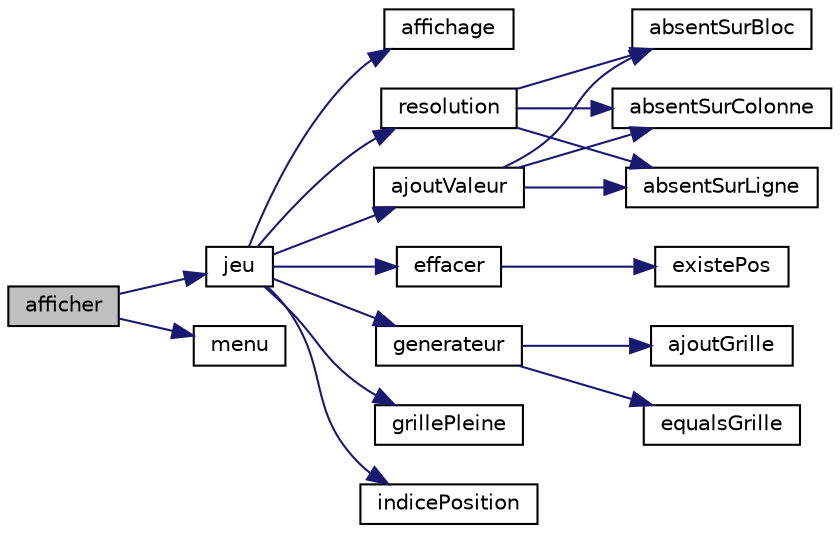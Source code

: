 digraph "afficher"
{
 // LATEX_PDF_SIZE
  edge [fontname="Helvetica",fontsize="10",labelfontname="Helvetica",labelfontsize="10"];
  node [fontname="Helvetica",fontsize="10",shape=record];
  rankdir="LR";
  Node1 [label="afficher",height=0.2,width=0.4,color="black", fillcolor="grey75", style="filled", fontcolor="black",tooltip=" "];
  Node1 -> Node2 [color="midnightblue",fontsize="10",style="solid",fontname="Helvetica"];
  Node2 [label="jeu",height=0.2,width=0.4,color="black", fillcolor="white", style="filled",URL="$projet__harmo_8c.html#afdf33ef6507a8d51e0ab5210ce727466",tooltip=" "];
  Node2 -> Node3 [color="midnightblue",fontsize="10",style="solid",fontname="Helvetica"];
  Node3 [label="affichage",height=0.2,width=0.4,color="black", fillcolor="white", style="filled",URL="$projet__harmo_8c.html#acc83ff77e4aa7a7f7123ba6fe7c0382b",tooltip=" "];
  Node2 -> Node4 [color="midnightblue",fontsize="10",style="solid",fontname="Helvetica"];
  Node4 [label="ajoutValeur",height=0.2,width=0.4,color="black", fillcolor="white", style="filled",URL="$projet__harmo_8c.html#a4254697094df913b0576e158c4e7b50c",tooltip=" "];
  Node4 -> Node5 [color="midnightblue",fontsize="10",style="solid",fontname="Helvetica"];
  Node5 [label="absentSurBloc",height=0.2,width=0.4,color="black", fillcolor="white", style="filled",URL="$projet__harmo_8c.html#ada7cf61e04d1f1634f59dd61b619dfc5",tooltip=" "];
  Node4 -> Node6 [color="midnightblue",fontsize="10",style="solid",fontname="Helvetica"];
  Node6 [label="absentSurColonne",height=0.2,width=0.4,color="black", fillcolor="white", style="filled",URL="$projet__harmo_8c.html#aab702ed3d9237a305ef0df74d2f6672a",tooltip=" "];
  Node4 -> Node7 [color="midnightblue",fontsize="10",style="solid",fontname="Helvetica"];
  Node7 [label="absentSurLigne",height=0.2,width=0.4,color="black", fillcolor="white", style="filled",URL="$projet__harmo_8c.html#a5c7a02e958d7f35647407a65993f8771",tooltip=" "];
  Node2 -> Node8 [color="midnightblue",fontsize="10",style="solid",fontname="Helvetica"];
  Node8 [label="effacer",height=0.2,width=0.4,color="black", fillcolor="white", style="filled",URL="$projet__harmo_8c.html#a1dfd2104addc36a33b6ba057820c2b73",tooltip=" "];
  Node8 -> Node9 [color="midnightblue",fontsize="10",style="solid",fontname="Helvetica"];
  Node9 [label="existePos",height=0.2,width=0.4,color="black", fillcolor="white", style="filled",URL="$projet__harmo_8c.html#a80d61b28855f25c540e9e3af96adf028",tooltip=" "];
  Node2 -> Node10 [color="midnightblue",fontsize="10",style="solid",fontname="Helvetica"];
  Node10 [label="generateur",height=0.2,width=0.4,color="black", fillcolor="white", style="filled",URL="$projet__harmo_8c.html#a63b6c38f57bc4aad887571110cfc93bf",tooltip=" "];
  Node10 -> Node11 [color="midnightblue",fontsize="10",style="solid",fontname="Helvetica"];
  Node11 [label="ajoutGrille",height=0.2,width=0.4,color="black", fillcolor="white", style="filled",URL="$projet__harmo_8c.html#abf94690745fedde2e88286d365692177",tooltip=" "];
  Node10 -> Node12 [color="midnightblue",fontsize="10",style="solid",fontname="Helvetica"];
  Node12 [label="equalsGrille",height=0.2,width=0.4,color="black", fillcolor="white", style="filled",URL="$projet__harmo_8c.html#a4e1462fca00d5982c05899a976f014e2",tooltip=" "];
  Node2 -> Node13 [color="midnightblue",fontsize="10",style="solid",fontname="Helvetica"];
  Node13 [label="grillePleine",height=0.2,width=0.4,color="black", fillcolor="white", style="filled",URL="$projet__harmo_8c.html#aad5a36d3140c2998f3028e46c2a14156",tooltip=" "];
  Node2 -> Node14 [color="midnightblue",fontsize="10",style="solid",fontname="Helvetica"];
  Node14 [label="indicePosition",height=0.2,width=0.4,color="black", fillcolor="white", style="filled",URL="$projet__harmo_8c.html#a9db1a6993eb9095ab8d3b7e7e3a10f23",tooltip=" "];
  Node2 -> Node15 [color="midnightblue",fontsize="10",style="solid",fontname="Helvetica"];
  Node15 [label="resolution",height=0.2,width=0.4,color="black", fillcolor="white", style="filled",URL="$projet__harmo_8c.html#a056a9e886e4c530085a2ac1b350b70de",tooltip=" "];
  Node15 -> Node5 [color="midnightblue",fontsize="10",style="solid",fontname="Helvetica"];
  Node15 -> Node6 [color="midnightblue",fontsize="10",style="solid",fontname="Helvetica"];
  Node15 -> Node7 [color="midnightblue",fontsize="10",style="solid",fontname="Helvetica"];
  Node1 -> Node16 [color="midnightblue",fontsize="10",style="solid",fontname="Helvetica"];
  Node16 [label="menu",height=0.2,width=0.4,color="black", fillcolor="white", style="filled",URL="$projet__harmo_8c.html#ae83fcdbeb2b6757fc741ae953b633ee1",tooltip=" "];
}
